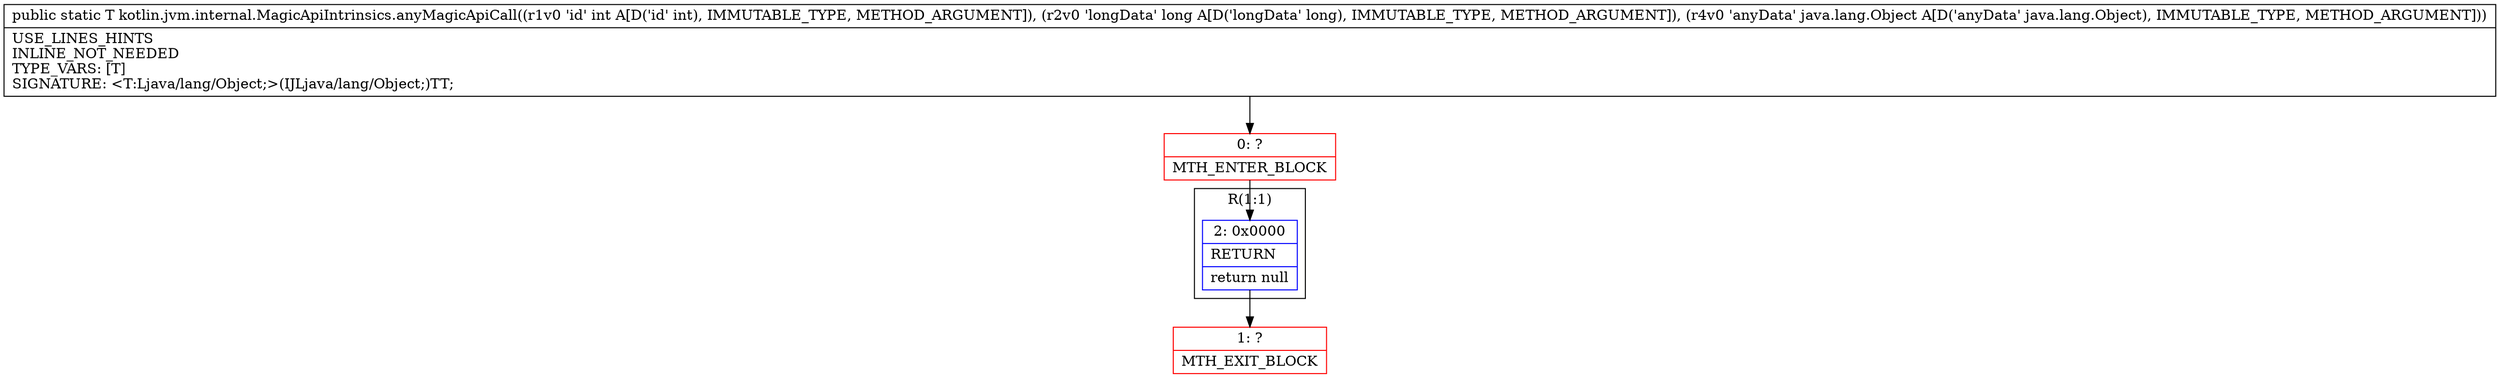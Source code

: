 digraph "CFG forkotlin.jvm.internal.MagicApiIntrinsics.anyMagicApiCall(IJLjava\/lang\/Object;)Ljava\/lang\/Object;" {
subgraph cluster_Region_1800573569 {
label = "R(1:1)";
node [shape=record,color=blue];
Node_2 [shape=record,label="{2\:\ 0x0000|RETURN\l|return null\l}"];
}
Node_0 [shape=record,color=red,label="{0\:\ ?|MTH_ENTER_BLOCK\l}"];
Node_1 [shape=record,color=red,label="{1\:\ ?|MTH_EXIT_BLOCK\l}"];
MethodNode[shape=record,label="{public static T kotlin.jvm.internal.MagicApiIntrinsics.anyMagicApiCall((r1v0 'id' int A[D('id' int), IMMUTABLE_TYPE, METHOD_ARGUMENT]), (r2v0 'longData' long A[D('longData' long), IMMUTABLE_TYPE, METHOD_ARGUMENT]), (r4v0 'anyData' java.lang.Object A[D('anyData' java.lang.Object), IMMUTABLE_TYPE, METHOD_ARGUMENT]))  | USE_LINES_HINTS\lINLINE_NOT_NEEDED\lTYPE_VARS: [T]\lSIGNATURE: \<T:Ljava\/lang\/Object;\>(IJLjava\/lang\/Object;)TT;\l}"];
MethodNode -> Node_0;Node_2 -> Node_1;
Node_0 -> Node_2;
}

